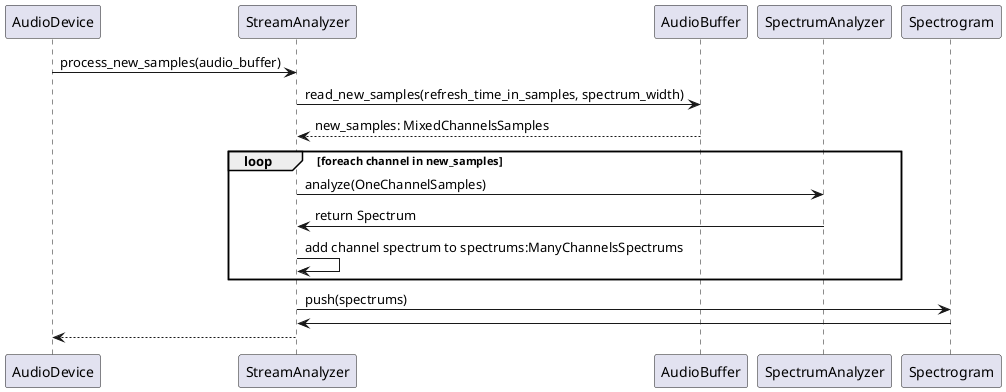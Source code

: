 @startuml "processing new samples"

AudioDevice -> StreamAnalyzer : process_new_samples(audio_buffer)

StreamAnalyzer -> AudioBuffer : read_new_samples(refresh_time_in_samples, spectrum_width)
StreamAnalyzer <-- AudioBuffer : new_samples: MixedChannelsSamples

loop foreach channel in new_samples
StreamAnalyzer -> SpectrumAnalyzer : analyze(OneChannelSamples)
StreamAnalyzer <- SpectrumAnalyzer : return Spectrum
StreamAnalyzer -> StreamAnalyzer : add channel spectrum to spectrums:ManyChannelsSpectrums
end

StreamAnalyzer -> Spectrogram : push(spectrums)
StreamAnalyzer <- Spectrogram

AudioDevice <-- StreamAnalyzer

@enduml

